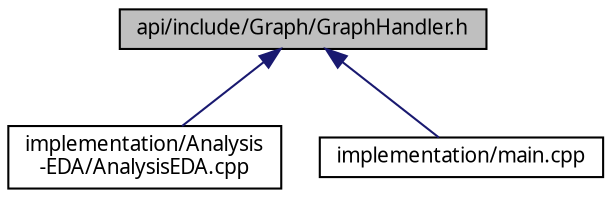 digraph "api/include/Graph/GraphHandler.h"
{
 // LATEX_PDF_SIZE
  edge [fontname="FreeSans.ttf",fontsize="10",labelfontname="FreeSans.ttf",labelfontsize="10"];
  node [fontname="FreeSans.ttf",fontsize="10",shape=record];
  Node11 [label="api/include/Graph/GraphHandler.h",height=0.2,width=0.4,color="black", fillcolor="grey75", style="filled", fontcolor="black",tooltip=" "];
  Node11 -> Node12 [dir="back",color="midnightblue",fontsize="10",style="solid",fontname="FreeSans.ttf"];
  Node12 [label="implementation/Analysis\l-EDA/AnalysisEDA.cpp",height=0.2,width=0.4,color="black", fillcolor="white", style="filled",URL="$AnalysisEDA_8cpp.html",tooltip=" "];
  Node11 -> Node13 [dir="back",color="midnightblue",fontsize="10",style="solid",fontname="FreeSans.ttf"];
  Node13 [label="implementation/main.cpp",height=0.2,width=0.4,color="black", fillcolor="white", style="filled",URL="$main_8cpp.html",tooltip=" "];
}
